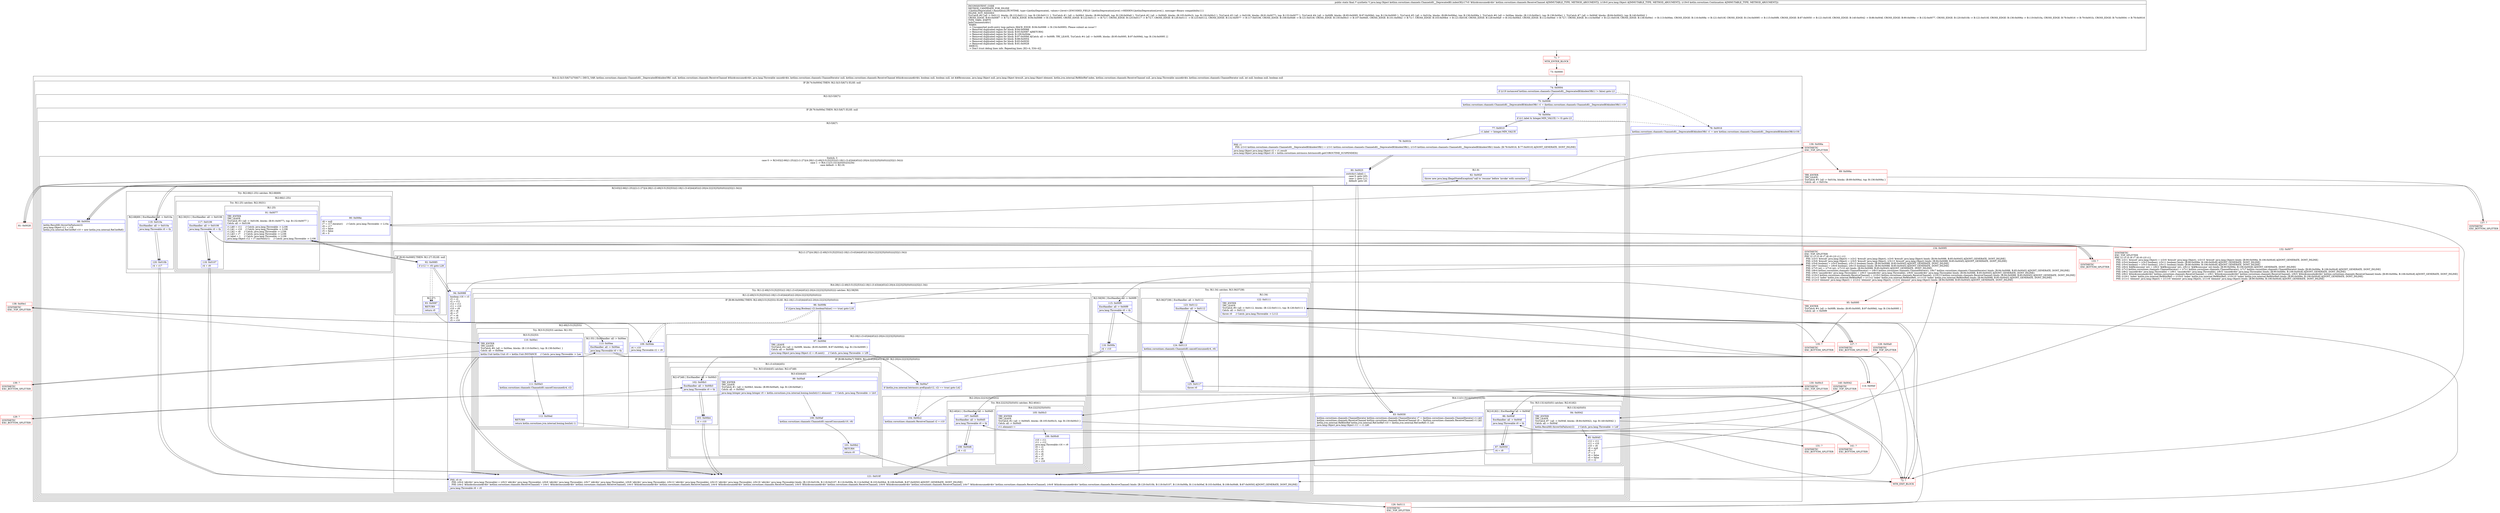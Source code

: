 digraph "CFG forkotlinx.coroutines.channels.ChannelsKt__DeprecatedKt.indexOf(Lkotlinx\/coroutines\/channels\/ReceiveChannel;Ljava\/lang\/Object;Lkotlin\/coroutines\/Continuation;)Ljava\/lang\/Object;" {
subgraph cluster_Region_1554389907 {
label = "R(4:(2:3|(3:5|6|7))|70|6|7) | DECL_VAR: kotlinx.coroutines.channels.ChannelsKt__DeprecatedKt$indexOf$1 null, kotlinx.coroutines.channels.ReceiveChannel $this$consume$iv$iv, java.lang.Throwable cause$iv$iv, kotlinx.coroutines.channels.ChannelIterator null, kotlinx.coroutines.channels.ReceiveChannel $this$consume$iv$iv, boolean null, boolean null, int $i$f$consume, java.lang.Object null, java.lang.Object $result, java.lang.Object element, kotlin.jvm.internal.Ref$IntRef index, kotlinx.coroutines.channels.ReceiveChannel null, java.lang.Throwable cause$iv$iv, kotlinx.coroutines.channels.ChannelIterator null, int null, boolean null, boolean null\l";
node [shape=record,color=blue];
subgraph cluster_IfRegion_1959641146 {
label = "IF [B:74:0x0004] THEN: R(2:3|(3:5|6|7)) ELSE: null";
node [shape=record,color=blue];
Node_74 [shape=record,label="{74\:\ 0x0004|if ((r19 instanceof kotlinx.coroutines.channels.ChannelsKt__DeprecatedKt$indexOf$1) != false) goto L3\l}"];
subgraph cluster_Region_1814645524 {
label = "R(2:3|(3:5|6|7))";
node [shape=record,color=blue];
Node_75 [shape=record,label="{75\:\ 0x0006|kotlinx.coroutines.channels.ChannelsKt__DeprecatedKt$indexOf$1 r1 = (kotlinx.coroutines.channels.ChannelsKt__DeprecatedKt$indexOf$1) r19\l}"];
subgraph cluster_IfRegion_1765064414 {
label = "IF [B:76:0x000e] THEN: R(3:5|6|7) ELSE: null";
node [shape=record,color=blue];
Node_76 [shape=record,label="{76\:\ 0x000e|if ((r1.label & Integer.MIN_VALUE) != 0) goto L5\l}"];
subgraph cluster_Region_521971359 {
label = "R(3:5|6|7)";
node [shape=record,color=blue];
Node_77 [shape=record,label="{77\:\ 0x0010|r1.label \-= Integer.MIN_VALUE\l}"];
Node_79 [shape=record,label="{79\:\ 0x001b|PHI: r1 \l  PHI: (r1v2 kotlinx.coroutines.channels.ChannelsKt__DeprecatedKt$indexOf$1) = (r1v1 kotlinx.coroutines.channels.ChannelsKt__DeprecatedKt$indexOf$1), (r1v5 kotlinx.coroutines.channels.ChannelsKt__DeprecatedKt$indexOf$1) binds: [B:78:0x0016, B:77:0x0010] A[DONT_GENERATE, DONT_INLINE]\l|java.lang.Object java.lang.Object r2 = r1.result\ljava.lang.Object java.lang.Object r0 = kotlin.coroutines.intrinsics.IntrinsicsKt.getCOROUTINE_SUSPENDED()\l}"];
subgraph cluster_SwitchRegion_1409407809 {
label = "Switch: 3
 case 0 -> R(3:63|(2:66|(1:25))|(2:(1:27)|(4:28|(1:(2:49|(3:51|52|53))(2:18|(1:(3:43|44|45))(2:20|(4:22|23|25|(0)(0)))))|32|(1:34))))
 case 1 -> R(4:11|(3:13|14|(0)(0))|32|34)
 case default -> R(1:9)";
node [shape=record,color=blue];
Node_80 [shape=record,label="{80\:\ 0x0025|switch(r1.label) \{\l    case 0: goto L63;\l    case 1: goto L11;\l    default: goto L8;\l\}\l}"];
subgraph cluster_Region_165747358 {
label = "R(3:63|(2:66|(1:25))|(2:(1:27)|(4:28|(1:(2:49|(3:51|52|53))(2:18|(1:(3:43|44|45))(2:20|(4:22|23|25|(0)(0)))))|32|(1:34))))";
node [shape=record,color=blue];
Node_88 [shape=record,label="{88\:\ 0x0054|kotlin.ResultKt.throwOnFailure(r2)\ljava.lang.Object r11 = r18\lkotlin.jvm.internal.Ref.IntRef r10 = new kotlin.jvm.internal.Ref.IntRef()\l}"];
subgraph cluster_TryCatchRegion_1521930647 {
label = "Try: R(2:66|(1:25)) catches: R(2:68|69)";
node [shape=record,color=blue];
subgraph cluster_Region_81600874 {
label = "R(2:66|(1:25))";
node [shape=record,color=blue];
Node_90 [shape=record,label="{90\:\ 0x006e|r8 = null\lr7 = r17.iterator()     \/\/ Catch: java.lang.Throwable \-\> L10a\lr9 = r17\lr3 = false\lr5 = false\lr6 = 0\l}"];
subgraph cluster_TryCatchRegion_1080035051 {
label = "Try: R(1:25) catches: R(2:30|31)";
node [shape=record,color=blue];
subgraph cluster_Region_1407734699 {
label = "R(1:25)";
node [shape=record,color=blue];
Node_91 [shape=record,label="{91\:\ 0x0077|TRY_ENTER\lTRY_LEAVE\lTryCatch #3 \{all \-\> 0x0106, blocks: (B:91:0x0077), top: B:132:0x0077 \}\lCatch: all \-\> 0x0106\l|r1.L$0 = r11     \/\/ Catch: java.lang.Throwable \-\> L106\lr1.L$1 = r10     \/\/ Catch: java.lang.Throwable \-\> L106\lr1.L$2 = r9     \/\/ Catch: java.lang.Throwable \-\> L106\lr1.L$3 = r7     \/\/ Catch: java.lang.Throwable \-\> L106\lr1.label = 1     \/\/ Catch: java.lang.Throwable \-\> L106\ljava.lang.Object r12 = r7.hasNext(r1)     \/\/ Catch: java.lang.Throwable \-\> L106\l}"];
}
subgraph cluster_Region_988839426 {
label = "R(2:30|31) | ExcHandler: all \-\> 0x0106\l";
node [shape=record,color=blue];
Node_117 [shape=record,label="{117\:\ 0x0106|ExcHandler: all \-\> 0x0106\l|java.lang.Throwable r0 = th\l}"];
Node_118 [shape=record,label="{118\:\ 0x0107|r4 = r9\l}"];
}
}
}
subgraph cluster_Region_1897322145 {
label = "R(2:68|69) | ExcHandler: all \-\> 0x010a\l";
node [shape=record,color=blue];
Node_119 [shape=record,label="{119\:\ 0x010a|ExcHandler: all \-\> 0x010a\l|java.lang.Throwable r0 = th\l}"];
Node_120 [shape=record,label="{120\:\ 0x010b|r4 = r17\l}"];
}
}
subgraph cluster_Region_216957559 {
label = "R(2:(1:27)|(4:28|(1:(2:49|(3:51|52|53))(2:18|(1:(3:43|44|45))(2:20|(4:22|23|25|(0)(0)))))|32|(1:34)))";
node [shape=record,color=blue];
subgraph cluster_IfRegion_692151220 {
label = "IF [B:92:0x0085] THEN: R(1:27) ELSE: null";
node [shape=record,color=blue];
Node_92 [shape=record,label="{92\:\ 0x0085|if (r12 != r0) goto L28\l}"];
subgraph cluster_Region_1097948042 {
label = "R(1:27)";
node [shape=record,color=blue];
Node_93 [shape=record,label="{93\:\ 0x0087|RETURN\l|return r0\l}"];
}
}
subgraph cluster_Region_1134585059 {
label = "R(4:28|(1:(2:49|(3:51|52|53))(2:18|(1:(3:43|44|45))(2:20|(4:22|23|25|(0)(0)))))|32|(1:34))";
node [shape=record,color=blue];
Node_94 [shape=record,label="{94\:\ 0x0088|boolean r16 = r3\lr3 = r2\lr2 = r12\lr12 = r11\lr11 = r10\lr10 = r9\lr9 = r8\lr8 = r7\lr7 = r6\lr6 = r5\lr5 = r16\l}"];
subgraph cluster_TryCatchRegion_1458539384 {
label = "Try: R(1:(2:49|(3:51|52|53))(2:18|(1:(3:43|44|45))(2:20|(4:22|23|25|(0)(0))))) catches: R(2:58|59)";
node [shape=record,color=blue];
subgraph cluster_Region_976863835 {
label = "R(1:(2:49|(3:51|52|53))(2:18|(1:(3:43|44|45))(2:20|(4:22|23|25|(0)(0)))))";
node [shape=record,color=blue];
subgraph cluster_IfRegion_871663770 {
label = "IF [B:96:0x009b] THEN: R(2:49|(3:51|52|53)) ELSE: R(2:18|(1:(3:43|44|45))(2:20|(4:22|23|25|(0)(0))))";
node [shape=record,color=blue];
Node_96 [shape=record,label="{96\:\ 0x009b|if (((java.lang.Boolean) r2).booleanValue() == true) goto L18\l}"];
subgraph cluster_Region_1224350242 {
label = "R(2:49|(3:51|52|53))";
node [shape=record,color=blue];
Node_109 [shape=record,label="{109\:\ 0x00de|r4 = r10\ljava.lang.Throwable r2 = r9\l}"];
subgraph cluster_TryCatchRegion_2049887401 {
label = "Try: R(3:51|52|53) catches: R(1:55)";
node [shape=record,color=blue];
subgraph cluster_Region_452356377 {
label = "R(3:51|52|53)";
node [shape=record,color=blue];
Node_110 [shape=record,label="{110\:\ 0x00e1|TRY_ENTER\lTRY_LEAVE\lTryCatch #6 \{all \-\> 0x00ee, blocks: (B:110:0x00e1), top: B:138:0x00e1 \}\lCatch: all \-\> 0x00ee\l|kotlin.Unit kotlin.Unit r0 = kotlin.Unit.INSTANCE     \/\/ Catch: java.lang.Throwable \-\> Lee\l}"];
Node_111 [shape=record,label="{111\:\ 0x00e3|kotlinx.coroutines.channels.ChannelsKt.cancelConsumed(r4, r2)\l}"];
Node_112 [shape=record,label="{112\:\ 0x00ed|RETURN\l|return kotlin.coroutines.jvm.internal.boxing.boxInt(\-1)\l}"];
}
subgraph cluster_Region_44762273 {
label = "R(1:55) | ExcHandler: all \-\> 0x00ee\l";
node [shape=record,color=blue];
Node_113 [shape=record,label="{113\:\ 0x00ee|ExcHandler: all \-\> 0x00ee\l|java.lang.Throwable r0 = th\l}"];
}
}
}
subgraph cluster_Region_2009976156 {
label = "R(2:18|(1:(3:43|44|45))(2:20|(4:22|23|25|(0)(0))))";
node [shape=record,color=blue];
Node_97 [shape=record,label="{97\:\ 0x009d|TRY_LEAVE\lTryCatch #4 \{all \-\> 0x00f9, blocks: (B:95:0x0095, B:97:0x009d), top: B:134:0x0095 \}\lCatch: all \-\> 0x00f9\l|java.lang.Object java.lang.Object r2 = r8.next()     \/\/ Catch: java.lang.Throwable \-\> Lf9\l}"];
subgraph cluster_IfRegion_1712278451 {
label = "IF [B:98:0x00a7] THEN: R(1:(3:43|44|45)) ELSE: R(2:20|(4:22|23|25|(0)(0)))";
node [shape=record,color=blue];
Node_98 [shape=record,label="{98\:\ 0x00a7|if (kotlin.jvm.internal.Intrinsics.areEqual(r12, r2) == true) goto L42\l}"];
subgraph cluster_Region_683015111 {
label = "R(1:(3:43|44|45))";
node [shape=record,color=blue];
subgraph cluster_TryCatchRegion_1550507920 {
label = "Try: R(3:43|44|45) catches: R(2:47|48)";
node [shape=record,color=blue];
subgraph cluster_Region_1126671982 {
label = "R(3:43|44|45)";
node [shape=record,color=blue];
Node_99 [shape=record,label="{99\:\ 0x00a9|TRY_ENTER\lTRY_LEAVE\lTryCatch #1 \{all \-\> 0x00b3, blocks: (B:99:0x00a9), top: B:128:0x00a9 \}\lCatch: all \-\> 0x00b3\l|java.lang.Integer java.lang.Integer r0 = kotlin.coroutines.jvm.internal.boxing.boxInt(r11.element)     \/\/ Catch: java.lang.Throwable \-\> Lb3\l}"];
Node_100 [shape=record,label="{100\:\ 0x00af|kotlinx.coroutines.channels.ChannelsKt.cancelConsumed(r10, r9)\l}"];
Node_101 [shape=record,label="{101\:\ 0x00b2|RETURN\l|return r0\l}"];
}
subgraph cluster_Region_262045250 {
label = "R(2:47|48) | ExcHandler: all \-\> 0x00b3\l";
node [shape=record,color=blue];
Node_102 [shape=record,label="{102\:\ 0x00b3|ExcHandler: all \-\> 0x00b3\l|java.lang.Throwable r0 = th\l}"];
Node_103 [shape=record,label="{103\:\ 0x00b4|r4 = r10\l}"];
}
}
}
subgraph cluster_Region_1781576114 {
label = "R(2:20|(4:22|23|25|(0)(0)))";
node [shape=record,color=blue];
Node_104 [shape=record,label="{104\:\ 0x00c2|kotlinx.coroutines.channels.ReceiveChannel r2 = r10\l}"];
subgraph cluster_TryCatchRegion_1345133360 {
label = "Try: R(4:22|23|25|(0)(0)) catches: R(2:40|41)";
node [shape=record,color=blue];
subgraph cluster_Region_792106375 {
label = "R(4:22|23|25|(0)(0))";
node [shape=record,color=blue];
Node_105 [shape=record,label="{105\:\ 0x00c3|TRY_ENTER\lTRY_LEAVE\lTryCatch #2 \{all \-\> 0x00d5, blocks: (B:105:0x00c3), top: B:130:0x00c3 \}\lCatch: all \-\> 0x00d5\l|r11.element++\l}"];
Node_106 [shape=record,label="{106\:\ 0x00c8|r10 = r11\lr11 = r12\ljava.lang.Throwable r16 = r9\lr9 = r2\lr2 = r3\lr3 = r5\lr5 = r6\lr6 = r7\lr7 = r8\lr8 = r16\l}"];
Node_91 [shape=record,label="{91\:\ 0x0077|TRY_ENTER\lTRY_LEAVE\lTryCatch #3 \{all \-\> 0x0106, blocks: (B:91:0x0077), top: B:132:0x0077 \}\lCatch: all \-\> 0x0106\l|r1.L$0 = r11     \/\/ Catch: java.lang.Throwable \-\> L106\lr1.L$1 = r10     \/\/ Catch: java.lang.Throwable \-\> L106\lr1.L$2 = r9     \/\/ Catch: java.lang.Throwable \-\> L106\lr1.L$3 = r7     \/\/ Catch: java.lang.Throwable \-\> L106\lr1.label = 1     \/\/ Catch: java.lang.Throwable \-\> L106\ljava.lang.Object r12 = r7.hasNext(r1)     \/\/ Catch: java.lang.Throwable \-\> L106\l}"];
subgraph cluster_IfRegion_1456909158 {
label = "IF [B:92:0x0085] THEN: R(0) ELSE: R(0)";
node [shape=record,color=blue];
Node_92 [shape=record,label="{92\:\ 0x0085|if (r12 != r0) goto L28\l}"];
subgraph cluster_Region_184128408 {
label = "R(0)";
node [shape=record,color=blue];
}
subgraph cluster_Region_227883715 {
label = "R(0)";
node [shape=record,color=blue];
}
}
}
subgraph cluster_Region_908530141 {
label = "R(2:40|41) | ExcHandler: all \-\> 0x00d5\l";
node [shape=record,color=blue];
Node_107 [shape=record,label="{107\:\ 0x00d5|ExcHandler: all \-\> 0x00d5\l|java.lang.Throwable r0 = th\l}"];
Node_108 [shape=record,label="{108\:\ 0x00d6|r4 = r2\l}"];
}
}
}
}
}
}
}
subgraph cluster_Region_1495166881 {
label = "R(2:58|59) | ExcHandler: all \-\> 0x00f9\l";
node [shape=record,color=blue];
Node_115 [shape=record,label="{115\:\ 0x00f9|ExcHandler: all \-\> 0x00f9\l|java.lang.Throwable r0 = th\l}"];
Node_116 [shape=record,label="{116\:\ 0x00fa|r4 = r10\l}"];
}
}
Node_121 [shape=record,label="{121\:\ 0x010f|PHI: r0 r4 \l  PHI: (r0v4 'e$iv$iv' java.lang.Throwable) = (r0v3 'e$iv$iv' java.lang.Throwable), (r0v6 'e$iv$iv' java.lang.Throwable), (r0v7 'e$iv$iv' java.lang.Throwable), (r0v8 'e$iv$iv' java.lang.Throwable), (r0v12 'e$iv$iv' java.lang.Throwable), (r0v15 'e$iv$iv' java.lang.Throwable), (r0v16 'e$iv$iv' java.lang.Throwable) binds: [B:120:0x010b, B:118:0x0107, B:116:0x00fa, B:114:0x00ef, B:103:0x00b4, B:108:0x00d6, B:87:0x0050] A[DONT_GENERATE, DONT_INLINE]\l  PHI: (r4v2 '$this$consume$iv$iv' kotlinx.coroutines.channels.ReceiveChannel) = (r4v1 '$this$consume$iv$iv' kotlinx.coroutines.channels.ReceiveChannel), (r4v3 '$this$consume$iv$iv' kotlinx.coroutines.channels.ReceiveChannel), (r4v4 '$this$consume$iv$iv' kotlinx.coroutines.channels.ReceiveChannel), (r4v5 '$this$consume$iv$iv' kotlinx.coroutines.channels.ReceiveChannel), (r4v6 '$this$consume$iv$iv' kotlinx.coroutines.channels.ReceiveChannel), (r4v7 '$this$consume$iv$iv' kotlinx.coroutines.channels.ReceiveChannel), (r4v8 '$this$consume$iv$iv' kotlinx.coroutines.channels.ReceiveChannel) binds: [B:120:0x010b, B:118:0x0107, B:116:0x00fa, B:114:0x00ef, B:103:0x00b4, B:108:0x00d6, B:87:0x0050] A[DONT_GENERATE, DONT_INLINE]\l|java.lang.Throwable r6 = r0\l}"];
subgraph cluster_TryCatchRegion_118092478 {
label = "Try: R(1:34) catches: R(3:36|37|38)";
node [shape=record,color=blue];
subgraph cluster_Region_1069915636 {
label = "R(1:34)";
node [shape=record,color=blue];
Node_122 [shape=record,label="{122\:\ 0x0111|TRY_ENTER\lTRY_LEAVE\lTryCatch #0 \{all \-\> 0x0112, blocks: (B:122:0x0111), top: B:126:0x0111 \}\lCatch: all \-\> 0x0112\l|throw r0     \/\/ Catch: java.lang.Throwable \-\> L112\l}"];
}
subgraph cluster_Region_1986686192 {
label = "R(3:36|37|38) | ExcHandler: all \-\> 0x0112\l";
node [shape=record,color=blue];
Node_123 [shape=record,label="{123\:\ 0x0112|ExcHandler: all \-\> 0x0112\l}"];
Node_124 [shape=record,label="{124\:\ 0x0113|kotlinx.coroutines.channels.ChannelsKt.cancelConsumed(r4, r6)\l}"];
Node_125 [shape=record,label="{125\:\ 0x0117|throw r0\l}"];
}
}
}
}
}
subgraph cluster_Region_2018321373 {
label = "R(4:11|(3:13|14|(0)(0))|32|34)";
node [shape=record,color=blue];
Node_83 [shape=record,label="{83\:\ 0x0030|kotlinx.coroutines.channels.ChannelIterator kotlinx.coroutines.channels.ChannelIterator r7 = (kotlinx.coroutines.channels.ChannelIterator) r1.L$3\lkotlinx.coroutines.channels.ReceiveChannel kotlinx.coroutines.channels.ReceiveChannel r9 = (kotlinx.coroutines.channels.ReceiveChannel) r1.L$2\lkotlin.jvm.internal.Ref$IntRef kotlin.jvm.internal.Ref.IntRef r10 = (kotlin.jvm.internal.Ref.IntRef) r1.L$1\ljava.lang.Object java.lang.Object r11 = r1.L$0\l}"];
subgraph cluster_TryCatchRegion_2036772039 {
label = "Try: R(3:13|14|(0)(0)) catches: R(2:61|62)";
node [shape=record,color=blue];
subgraph cluster_Region_1932750179 {
label = "R(3:13|14|(0)(0))";
node [shape=record,color=blue];
Node_84 [shape=record,label="{84\:\ 0x0042|TRY_ENTER\lTRY_LEAVE\lTryCatch #7 \{all \-\> 0x004f, blocks: (B:84:0x0042), top: B:140:0x0042 \}\lCatch: all \-\> 0x004f\l|kotlin.ResultKt.throwOnFailure(r2)     \/\/ Catch: java.lang.Throwable \-\> L4f\l}"];
Node_85 [shape=record,label="{85\:\ 0x0045|r12 = r11\lr11 = r10\lr10 = r9\lr9 = null\lr8 = r7\lr7 = 0\lr6 = false\lr5 = false\lr3 = r2\l}"];
subgraph cluster_IfRegion_678799822 {
label = "IF [B:96:0x009b] THEN: R(0) ELSE: R(0)";
node [shape=record,color=blue];
Node_96 [shape=record,label="{96\:\ 0x009b|if (((java.lang.Boolean) r2).booleanValue() == true) goto L18\l}"];
subgraph cluster_Region_1568789002 {
label = "R(0)";
node [shape=record,color=blue];
}
subgraph cluster_Region_357910278 {
label = "R(0)";
node [shape=record,color=blue];
}
}
}
subgraph cluster_Region_485360607 {
label = "R(2:61|62) | ExcHandler: all \-\> 0x004f\l";
node [shape=record,color=blue];
Node_86 [shape=record,label="{86\:\ 0x004f|ExcHandler: all \-\> 0x004f\l|java.lang.Throwable r0 = th\l}"];
Node_87 [shape=record,label="{87\:\ 0x0050|r4 = r9\l}"];
}
}
Node_121 [shape=record,label="{121\:\ 0x010f|PHI: r0 r4 \l  PHI: (r0v4 'e$iv$iv' java.lang.Throwable) = (r0v3 'e$iv$iv' java.lang.Throwable), (r0v6 'e$iv$iv' java.lang.Throwable), (r0v7 'e$iv$iv' java.lang.Throwable), (r0v8 'e$iv$iv' java.lang.Throwable), (r0v12 'e$iv$iv' java.lang.Throwable), (r0v15 'e$iv$iv' java.lang.Throwable), (r0v16 'e$iv$iv' java.lang.Throwable) binds: [B:120:0x010b, B:118:0x0107, B:116:0x00fa, B:114:0x00ef, B:103:0x00b4, B:108:0x00d6, B:87:0x0050] A[DONT_GENERATE, DONT_INLINE]\l  PHI: (r4v2 '$this$consume$iv$iv' kotlinx.coroutines.channels.ReceiveChannel) = (r4v1 '$this$consume$iv$iv' kotlinx.coroutines.channels.ReceiveChannel), (r4v3 '$this$consume$iv$iv' kotlinx.coroutines.channels.ReceiveChannel), (r4v4 '$this$consume$iv$iv' kotlinx.coroutines.channels.ReceiveChannel), (r4v5 '$this$consume$iv$iv' kotlinx.coroutines.channels.ReceiveChannel), (r4v6 '$this$consume$iv$iv' kotlinx.coroutines.channels.ReceiveChannel), (r4v7 '$this$consume$iv$iv' kotlinx.coroutines.channels.ReceiveChannel), (r4v8 '$this$consume$iv$iv' kotlinx.coroutines.channels.ReceiveChannel) binds: [B:120:0x010b, B:118:0x0107, B:116:0x00fa, B:114:0x00ef, B:103:0x00b4, B:108:0x00d6, B:87:0x0050] A[DONT_GENERATE, DONT_INLINE]\l|java.lang.Throwable r6 = r0\l}"];
Node_122 [shape=record,label="{122\:\ 0x0111|TRY_ENTER\lTRY_LEAVE\lTryCatch #0 \{all \-\> 0x0112, blocks: (B:122:0x0111), top: B:126:0x0111 \}\lCatch: all \-\> 0x0112\l|throw r0     \/\/ Catch: java.lang.Throwable \-\> L112\l}"];
}
subgraph cluster_Region_107762277 {
label = "R(1:9)";
node [shape=record,color=blue];
Node_82 [shape=record,label="{82\:\ 0x002f|throw new java.lang.IllegalStateException(\"call to 'resume' before 'invoke' with coroutine\")\l}"];
}
}
}
}
}
}
Node_78 [shape=record,label="{78\:\ 0x0016|kotlinx.coroutines.channels.ChannelsKt__DeprecatedKt$indexOf$1 r1 = new kotlinx.coroutines.channels.ChannelsKt__DeprecatedKt$indexOf$1(r19)\l}"];
Node_79 [shape=record,label="{79\:\ 0x001b|PHI: r1 \l  PHI: (r1v2 kotlinx.coroutines.channels.ChannelsKt__DeprecatedKt$indexOf$1) = (r1v1 kotlinx.coroutines.channels.ChannelsKt__DeprecatedKt$indexOf$1), (r1v5 kotlinx.coroutines.channels.ChannelsKt__DeprecatedKt$indexOf$1) binds: [B:78:0x0016, B:77:0x0010] A[DONT_GENERATE, DONT_INLINE]\l|java.lang.Object java.lang.Object r2 = r1.result\ljava.lang.Object java.lang.Object r0 = kotlin.coroutines.intrinsics.IntrinsicsKt.getCOROUTINE_SUSPENDED()\l}"];
subgraph cluster_SwitchRegion_1252050683 {
label = "Switch: 0";
node [shape=record,color=blue];
Node_80 [shape=record,label="{80\:\ 0x0025|switch(r1.label) \{\l    case 0: goto L63;\l    case 1: goto L11;\l    default: goto L8;\l\}\l}"];
}
}
subgraph cluster_Region_485360607 {
label = "R(2:61|62) | ExcHandler: all \-\> 0x004f\l";
node [shape=record,color=blue];
Node_86 [shape=record,label="{86\:\ 0x004f|ExcHandler: all \-\> 0x004f\l|java.lang.Throwable r0 = th\l}"];
Node_87 [shape=record,label="{87\:\ 0x0050|r4 = r9\l}"];
}
subgraph cluster_Region_1897322145 {
label = "R(2:68|69) | ExcHandler: all \-\> 0x010a\l";
node [shape=record,color=blue];
Node_119 [shape=record,label="{119\:\ 0x010a|ExcHandler: all \-\> 0x010a\l|java.lang.Throwable r0 = th\l}"];
Node_120 [shape=record,label="{120\:\ 0x010b|r4 = r17\l}"];
}
subgraph cluster_Region_988839426 {
label = "R(2:30|31) | ExcHandler: all \-\> 0x0106\l";
node [shape=record,color=blue];
Node_117 [shape=record,label="{117\:\ 0x0106|ExcHandler: all \-\> 0x0106\l|java.lang.Throwable r0 = th\l}"];
Node_118 [shape=record,label="{118\:\ 0x0107|r4 = r9\l}"];
}
subgraph cluster_Region_1495166881 {
label = "R(2:58|59) | ExcHandler: all \-\> 0x00f9\l";
node [shape=record,color=blue];
Node_115 [shape=record,label="{115\:\ 0x00f9|ExcHandler: all \-\> 0x00f9\l|java.lang.Throwable r0 = th\l}"];
Node_116 [shape=record,label="{116\:\ 0x00fa|r4 = r10\l}"];
}
subgraph cluster_Region_262045250 {
label = "R(2:47|48) | ExcHandler: all \-\> 0x00b3\l";
node [shape=record,color=blue];
Node_102 [shape=record,label="{102\:\ 0x00b3|ExcHandler: all \-\> 0x00b3\l|java.lang.Throwable r0 = th\l}"];
Node_103 [shape=record,label="{103\:\ 0x00b4|r4 = r10\l}"];
}
subgraph cluster_Region_908530141 {
label = "R(2:40|41) | ExcHandler: all \-\> 0x00d5\l";
node [shape=record,color=blue];
Node_107 [shape=record,label="{107\:\ 0x00d5|ExcHandler: all \-\> 0x00d5\l|java.lang.Throwable r0 = th\l}"];
Node_108 [shape=record,label="{108\:\ 0x00d6|r4 = r2\l}"];
}
subgraph cluster_Region_44762273 {
label = "R(1:55) | ExcHandler: all \-\> 0x00ee\l";
node [shape=record,color=blue];
Node_113 [shape=record,label="{113\:\ 0x00ee|ExcHandler: all \-\> 0x00ee\l|java.lang.Throwable r0 = th\l}"];
}
subgraph cluster_Region_1986686192 {
label = "R(3:36|37|38) | ExcHandler: all \-\> 0x0112\l";
node [shape=record,color=blue];
Node_123 [shape=record,label="{123\:\ 0x0112|ExcHandler: all \-\> 0x0112\l}"];
Node_124 [shape=record,label="{124\:\ 0x0113|kotlinx.coroutines.channels.ChannelsKt.cancelConsumed(r4, r6)\l}"];
Node_125 [shape=record,label="{125\:\ 0x0117|throw r0\l}"];
}
Node_71 [shape=record,color=red,label="{71\:\ ?|MTH_ENTER_BLOCK\l}"];
Node_73 [shape=record,color=red,label="{73\:\ 0x0000}"];
Node_81 [shape=record,color=red,label="{81\:\ 0x0028}"];
Node_72 [shape=record,color=red,label="{72\:\ ?|MTH_EXIT_BLOCK\l}"];
Node_140 [shape=record,color=red,label="{140\:\ 0x0042|SYNTHETIC\lEXC_TOP_SPLITTER\l}"];
Node_134 [shape=record,color=red,label="{134\:\ 0x0095|SYNTHETIC\lEXC_TOP_SPLITTER\lPHI: r2 r3 r5 r6 r7 r8 r9 r10 r11 r12 \l  PHI: (r2v3 '$result' java.lang.Object) = (r2v2 '$result' java.lang.Object), (r2v0 '$result' java.lang.Object) binds: [B:94:0x0088, B:85:0x0045] A[DONT_GENERATE, DONT_INLINE]\l  PHI: (r3v6 '$result' java.lang.Object) = (r3v5 '$result' java.lang.Object), (r3v13 '$result' java.lang.Object) binds: [B:94:0x0088, B:85:0x0045] A[DONT_GENERATE, DONT_INLINE]\l  PHI: (r5v6 boolean) = (r5v5 boolean), (r5v13 boolean) binds: [B:94:0x0088, B:85:0x0045] A[DONT_GENERATE, DONT_INLINE]\l  PHI: (r6v7 boolean) = (r6v6 boolean), (r6v15 boolean) binds: [B:94:0x0088, B:85:0x0045] A[DONT_GENERATE, DONT_INLINE]\l  PHI: (r7v5 int) = (r7v4 int), (r7v10 int) binds: [B:94:0x0088, B:85:0x0045] A[DONT_GENERATE, DONT_INLINE]\l  PHI: (r8v4 kotlinx.coroutines.channels.ChannelIterator) = (r8v3 kotlinx.coroutines.channels.ChannelIterator), (r8v7 kotlinx.coroutines.channels.ChannelIterator) binds: [B:94:0x0088, B:85:0x0045] A[DONT_GENERATE, DONT_INLINE]\l  PHI: (r9v4 'cause$iv$iv' java.lang.Throwable) = (r9v3 'cause$iv$iv' java.lang.Throwable), (r9v8 'cause$iv$iv' java.lang.Throwable) binds: [B:94:0x0088, B:85:0x0045] A[DONT_GENERATE, DONT_INLINE]\l  PHI: (r10v3 kotlinx.coroutines.channels.ReceiveChannel) = (r10v2 kotlinx.coroutines.channels.ReceiveChannel), (r10v13 kotlinx.coroutines.channels.ReceiveChannel) binds: [B:94:0x0088, B:85:0x0045] A[DONT_GENERATE, DONT_INLINE]\l  PHI: (r11v3 'index' kotlin.jvm.internal.Ref$IntRef) = (r11v2 'index' kotlin.jvm.internal.Ref$IntRef), (r11v10 'index' kotlin.jvm.internal.Ref$IntRef) binds: [B:94:0x0088, B:85:0x0045] A[DONT_GENERATE, DONT_INLINE]\l  PHI: (r12v3 'element' java.lang.Object) = (r12v2 'element' java.lang.Object), (r12v4 'element' java.lang.Object) binds: [B:94:0x0088, B:85:0x0045] A[DONT_GENERATE, DONT_INLINE]\l}"];
Node_95 [shape=record,color=red,label="{95\:\ 0x0095|TRY_ENTER\lTryCatch #4 \{all \-\> 0x00f9, blocks: (B:95:0x0095, B:97:0x009d), top: B:134:0x0095 \}\lCatch: all \-\> 0x00f9\l}"];
Node_130 [shape=record,color=red,label="{130\:\ 0x00c3|SYNTHETIC\lEXC_TOP_SPLITTER\l}"];
Node_132 [shape=record,color=red,label="{132\:\ 0x0077|SYNTHETIC\lEXC_TOP_SPLITTER\lPHI: r2 r3 r5 r6 r7 r8 r9 r10 r11 \l  PHI: (r2v1 '$result' java.lang.Object) = (r2v0 '$result' java.lang.Object), (r2v15 '$result' java.lang.Object) binds: [B:90:0x006e, B:106:0x00c8] A[DONT_GENERATE, DONT_INLINE]\l  PHI: (r3v4 boolean) = (r3v3 boolean), (r3v11 boolean) binds: [B:90:0x006e, B:106:0x00c8] A[DONT_GENERATE, DONT_INLINE]\l  PHI: (r5v4 boolean) = (r5v3 boolean), (r5v11 boolean) binds: [B:90:0x006e, B:106:0x00c8] A[DONT_GENERATE, DONT_INLINE]\l  PHI: (r6v4 '$i$f$consume' int) = (r6v2 '$i$f$consume' int), (r6v12 '$i$f$consume' int) binds: [B:90:0x006e, B:106:0x00c8] A[DONT_GENERATE, DONT_INLINE]\l  PHI: (r7v3 kotlinx.coroutines.channels.ChannelIterator) = (r7v1 kotlinx.coroutines.channels.ChannelIterator), (r7v7 kotlinx.coroutines.channels.ChannelIterator) binds: [B:90:0x006e, B:106:0x00c8] A[DONT_GENERATE, DONT_INLINE]\l  PHI: (r8v2 'cause$iv$iv' java.lang.Throwable) = (r8v1 'cause$iv$iv' java.lang.Throwable), (r8v5 'cause$iv$iv' java.lang.Throwable) binds: [B:90:0x006e, B:106:0x00c8] A[DONT_GENERATE, DONT_INLINE]\l  PHI: (r9v2 '$this$consume$iv$iv' kotlinx.coroutines.channels.ReceiveChannel) = (r9v1 '$this$consume$iv$iv' kotlinx.coroutines.channels.ReceiveChannel), (r9v5 '$this$consume$iv$iv' kotlinx.coroutines.channels.ReceiveChannel) binds: [B:90:0x006e, B:106:0x00c8] A[DONT_GENERATE, DONT_INLINE]\l  PHI: (r10v1 'index' kotlin.jvm.internal.Ref$IntRef) = (r10v0 'index' kotlin.jvm.internal.Ref$IntRef), (r10v10 'index' kotlin.jvm.internal.Ref$IntRef) binds: [B:90:0x006e, B:106:0x00c8] A[DONT_GENERATE, DONT_INLINE]\l  PHI: (r11v1 'element' java.lang.Object) = (r11v0 'element' java.lang.Object), (r11v8 'element' java.lang.Object) binds: [B:90:0x006e, B:106:0x00c8] A[DONT_GENERATE, DONT_INLINE]\l}"];
Node_133 [shape=record,color=red,label="{133\:\ ?|SYNTHETIC\lEXC_BOTTOM_SPLITTER\l}"];
Node_126 [shape=record,color=red,label="{126\:\ 0x0111|SYNTHETIC\lEXC_TOP_SPLITTER\l}"];
Node_127 [shape=record,color=red,label="{127\:\ ?|SYNTHETIC\lEXC_BOTTOM_SPLITTER\l}"];
Node_131 [shape=record,color=red,label="{131\:\ ?|SYNTHETIC\lEXC_BOTTOM_SPLITTER\l}"];
Node_128 [shape=record,color=red,label="{128\:\ 0x00a9|SYNTHETIC\lEXC_TOP_SPLITTER\l}"];
Node_129 [shape=record,color=red,label="{129\:\ ?|SYNTHETIC\lEXC_BOTTOM_SPLITTER\l}"];
Node_138 [shape=record,color=red,label="{138\:\ 0x00e1|SYNTHETIC\lEXC_TOP_SPLITTER\l}"];
Node_139 [shape=record,color=red,label="{139\:\ ?|SYNTHETIC\lEXC_BOTTOM_SPLITTER\l}"];
Node_114 [shape=record,color=red,label="{114\:\ 0x00ef}"];
Node_135 [shape=record,color=red,label="{135\:\ ?|SYNTHETIC\lEXC_BOTTOM_SPLITTER\l}"];
Node_141 [shape=record,color=red,label="{141\:\ ?|SYNTHETIC\lEXC_BOTTOM_SPLITTER\l}"];
Node_136 [shape=record,color=red,label="{136\:\ 0x006a|SYNTHETIC\lEXC_TOP_SPLITTER\l}"];
Node_89 [shape=record,color=red,label="{89\:\ 0x006a|TRY_ENTER\lTRY_LEAVE\lTryCatch #5 \{all \-\> 0x010a, blocks: (B:89:0x006a), top: B:136:0x006a \}\lCatch: all \-\> 0x010a\l}"];
Node_137 [shape=record,color=red,label="{137\:\ ?|SYNTHETIC\lEXC_BOTTOM_SPLITTER\l}"];
MethodNode[shape=record,label="{public static final \/* synthetic *\/ java.lang.Object kotlinx.coroutines.channels.ChannelsKt__DeprecatedKt.indexOf((r17v0 '$this$consume$iv$iv' kotlinx.coroutines.channels.ReceiveChannel A[IMMUTABLE_TYPE, METHOD_ARGUMENT]), (r18v0 java.lang.Object A[IMMUTABLE_TYPE, METHOD_ARGUMENT]), (r19v0 kotlin.coroutines.Continuation A[IMMUTABLE_TYPE, METHOD_ARGUMENT]))  | INCONSISTENT_CODE\lMETHOD_CANDIDATE_FOR_INLINE\l\{Lkotlin\/Deprecated;=Annotation\{RUNTIME, type=Lkotlin\/Deprecated;, values=\{level=\{ENCODED_FIELD: Lkotlin\/DeprecationLevel;\-\>HIDDEN:Lkotlin\/DeprecationLevel;\}, message=Binary compatibility\}\}\}\lINLINE_NOT_NEEDED\lTryCatch #0 \{all \-\> 0x0112, blocks: (B:122:0x0111), top: B:126:0x0111 \}, TryCatch #1 \{all \-\> 0x00b3, blocks: (B:99:0x00a9), top: B:128:0x00a9 \}, TryCatch #2 \{all \-\> 0x00d5, blocks: (B:105:0x00c3), top: B:130:0x00c3 \}, TryCatch #3 \{all \-\> 0x0106, blocks: (B:91:0x0077), top: B:132:0x0077 \}, TryCatch #4 \{all \-\> 0x00f9, blocks: (B:95:0x0095, B:97:0x009d), top: B:134:0x0095 \}, TryCatch #5 \{all \-\> 0x010a, blocks: (B:89:0x006a), top: B:136:0x006a \}, TryCatch #6 \{all \-\> 0x00ee, blocks: (B:110:0x00e1), top: B:138:0x00e1 \}, TryCatch #7 \{all \-\> 0x004f, blocks: (B:84:0x0042), top: B:140:0x0042 \}\lCROSS_EDGE: B:93:0x0087 \-\> B:72:?, BACK_EDGE: B:94:0x0088 \-\> B:134:0x0095, CROSS_EDGE: B:122:0x0111 \-\> B:72:?, CROSS_EDGE: B:125:0x0117 \-\> B:72:?, CROSS_EDGE: B:126:0x0111 \-\> B:123:0x0112, CROSS_EDGE: B:132:0x0077 \-\> B:117:0x0106, CROSS_EDGE: B:108:0x00d6 \-\> B:121:0x010f, CROSS_EDGE: B:130:0x00c3 \-\> B:107:0x00d5, CROSS_EDGE: B:101:0x00b2 \-\> B:72:?, CROSS_EDGE: B:103:0x00b4 \-\> B:121:0x010f, CROSS_EDGE: B:128:0x00a9 \-\> B:102:0x00b3, CROSS_EDGE: B:112:0x00ed \-\> B:72:?, CROSS_EDGE: B:114:0x00ef \-\> B:121:0x010f, CROSS_EDGE: B:138:0x00e1 \-\> B:113:0x00ee, CROSS_EDGE: B:116:0x00fa \-\> B:121:0x010f, CROSS_EDGE: B:134:0x0095 \-\> B:115:0x00f9, CROSS_EDGE: B:87:0x0050 \-\> B:121:0x010f, CROSS_EDGE: B:140:0x0042 \-\> B:86:0x004f, CROSS_EDGE: B:90:0x006e \-\> B:132:0x0077, CROSS_EDGE: B:120:0x010b \-\> B:121:0x010f, CROSS_EDGE: B:136:0x006a \-\> B:119:0x010a, CROSS_EDGE: B:78:0x0016 \-\> B:79:0x001b, CROSS_EDGE: B:74:0x0004 \-\> B:78:0x0016\lTYPE_VARS: EMPTY\lJadxCommentsAttr\{\l WARN: \l \-\> Unsupported multi\-entry loop pattern (BACK_EDGE: B:94:0x0088 \-\> B:134:0x0095). Please submit an issue!!!\l \-\> Removed duplicated region for block: B:94:0x0088 \l \-\> Removed duplicated region for block: B:93:0x0087 A[RETURN]\l \-\> Removed duplicated region for block: B:109:0x00de \l \-\> Removed duplicated region for block: B:97:0x009d A[Catch: all \-\> 0x00f9, TRY_LEAVE, TryCatch #4 \{all \-\> 0x00f9, blocks: (B:95:0x0095, B:97:0x009d), top: B:134:0x0095 \}]\l \-\> Removed duplicated region for block: B:88:0x0054 \l \-\> Removed duplicated region for block: B:83:0x0030 \l \-\> Removed duplicated region for block: B:81:0x0028 \l DEBUG: \l \-\> Don't trust debug lines info. Repeating lines: [82=4, 534=4]\}\l}"];
MethodNode -> Node_71;Node_74 -> Node_75;
Node_74 -> Node_78[style=dashed];
Node_75 -> Node_76;
Node_76 -> Node_77;
Node_76 -> Node_78[style=dashed];
Node_77 -> Node_79;
Node_79 -> Node_80;
Node_80 -> Node_81;
Node_80 -> Node_83;
Node_80 -> Node_88;
Node_88 -> Node_136;
Node_90 -> Node_132;
Node_91 -> Node_92;
Node_91 -> Node_133;
Node_117 -> Node_118;
Node_118 -> Node_121;
Node_119 -> Node_120;
Node_120 -> Node_121;
Node_92 -> Node_93[style=dashed];
Node_92 -> Node_94;
Node_93 -> Node_72;
Node_94 -> Node_134;
Node_96 -> Node_97;
Node_96 -> Node_109[style=dashed];
Node_109 -> Node_138;
Node_110 -> Node_111;
Node_110 -> Node_139;
Node_111 -> Node_112;
Node_112 -> Node_72;
Node_113 -> Node_114;
Node_97 -> Node_98;
Node_98 -> Node_104[style=dashed];
Node_98 -> Node_128;
Node_99 -> Node_100;
Node_99 -> Node_129;
Node_100 -> Node_101;
Node_101 -> Node_72;
Node_102 -> Node_103;
Node_103 -> Node_121;
Node_104 -> Node_130;
Node_105 -> Node_106;
Node_105 -> Node_131;
Node_106 -> Node_132;
Node_91 -> Node_92;
Node_91 -> Node_133;
Node_92 -> Node_93[style=dashed];
Node_92 -> Node_94;
Node_107 -> Node_108;
Node_108 -> Node_121;
Node_115 -> Node_116;
Node_116 -> Node_121;
Node_121 -> Node_126;
Node_122 -> Node_72;
Node_122 -> Node_127;
Node_123 -> Node_124;
Node_124 -> Node_125;
Node_125 -> Node_72;
Node_83 -> Node_140;
Node_84 -> Node_85;
Node_84 -> Node_141;
Node_85 -> Node_134;
Node_96 -> Node_97;
Node_96 -> Node_109[style=dashed];
Node_86 -> Node_87;
Node_87 -> Node_121;
Node_121 -> Node_126;
Node_122 -> Node_72;
Node_122 -> Node_127;
Node_82 -> Node_72;
Node_78 -> Node_79;
Node_79 -> Node_80;
Node_80 -> Node_81;
Node_80 -> Node_83;
Node_80 -> Node_88;
Node_86 -> Node_87;
Node_87 -> Node_121;
Node_119 -> Node_120;
Node_120 -> Node_121;
Node_117 -> Node_118;
Node_118 -> Node_121;
Node_115 -> Node_116;
Node_116 -> Node_121;
Node_102 -> Node_103;
Node_103 -> Node_121;
Node_107 -> Node_108;
Node_108 -> Node_121;
Node_113 -> Node_114;
Node_123 -> Node_124;
Node_124 -> Node_125;
Node_125 -> Node_72;
Node_71 -> Node_73;
Node_73 -> Node_74;
Node_81 -> Node_82;
Node_140 -> Node_84;
Node_140 -> Node_86;
Node_134 -> Node_95;
Node_134 -> Node_115;
Node_95 -> Node_96;
Node_95 -> Node_135;
Node_130 -> Node_105;
Node_130 -> Node_107;
Node_132 -> Node_91;
Node_132 -> Node_117;
Node_133 -> Node_117;
Node_126 -> Node_122;
Node_126 -> Node_123;
Node_127 -> Node_123;
Node_131 -> Node_107;
Node_128 -> Node_99;
Node_128 -> Node_102;
Node_129 -> Node_102;
Node_138 -> Node_110;
Node_138 -> Node_113;
Node_139 -> Node_113;
Node_114 -> Node_121;
Node_135 -> Node_115;
Node_141 -> Node_86;
Node_136 -> Node_89;
Node_136 -> Node_119;
Node_89 -> Node_90;
Node_89 -> Node_137;
Node_137 -> Node_119;
}

